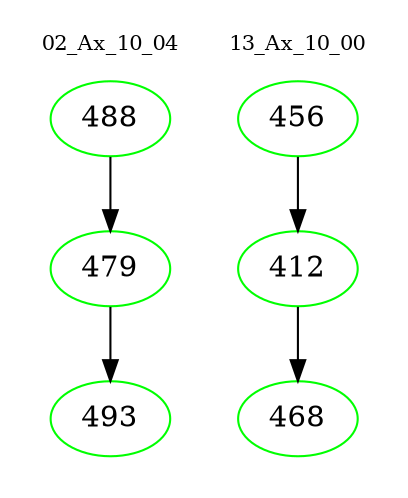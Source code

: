 digraph{
subgraph cluster_0 {
color = white
label = "02_Ax_10_04";
fontsize=10;
T0_488 [label="488", color="green"]
T0_488 -> T0_479 [color="black"]
T0_479 [label="479", color="green"]
T0_479 -> T0_493 [color="black"]
T0_493 [label="493", color="green"]
}
subgraph cluster_1 {
color = white
label = "13_Ax_10_00";
fontsize=10;
T1_456 [label="456", color="green"]
T1_456 -> T1_412 [color="black"]
T1_412 [label="412", color="green"]
T1_412 -> T1_468 [color="black"]
T1_468 [label="468", color="green"]
}
}
